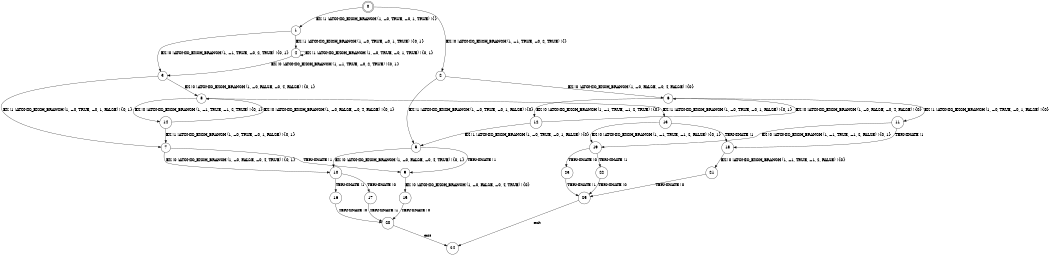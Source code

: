 digraph BCG {
size = "7, 10.5";
center = TRUE;
node [shape = circle];
0 [peripheries = 2];
0 -> 1 [label = "EX !1 !ATOMIC_EXCH_BRANCH (1, +0, TRUE, +0, 1, TRUE) !{}"];
0 -> 2 [label = "EX !0 !ATOMIC_EXCH_BRANCH (1, +1, TRUE, +0, 2, TRUE) !{}"];
1 -> 3 [label = "EX !0 !ATOMIC_EXCH_BRANCH (1, +1, TRUE, +0, 2, TRUE) !{0, 1}"];
1 -> 4 [label = "EX !1 !ATOMIC_EXCH_BRANCH (1, +0, TRUE, +0, 1, TRUE) !{0, 1}"];
2 -> 5 [label = "EX !1 !ATOMIC_EXCH_BRANCH (1, +0, TRUE, +0, 1, FALSE) !{0}"];
2 -> 6 [label = "EX !0 !ATOMIC_EXCH_BRANCH (1, +0, FALSE, +0, 4, FALSE) !{0}"];
3 -> 7 [label = "EX !1 !ATOMIC_EXCH_BRANCH (1, +0, TRUE, +0, 1, FALSE) !{0, 1}"];
3 -> 8 [label = "EX !0 !ATOMIC_EXCH_BRANCH (1, +0, FALSE, +0, 4, FALSE) !{0, 1}"];
4 -> 3 [label = "EX !0 !ATOMIC_EXCH_BRANCH (1, +1, TRUE, +0, 2, TRUE) !{0, 1}"];
4 -> 4 [label = "EX !1 !ATOMIC_EXCH_BRANCH (1, +0, TRUE, +0, 1, TRUE) !{0, 1}"];
5 -> 9 [label = "TERMINATE !1"];
5 -> 10 [label = "EX !0 !ATOMIC_EXCH_BRANCH (1, +0, FALSE, +0, 4, TRUE) !{0, 1}"];
6 -> 11 [label = "EX !1 !ATOMIC_EXCH_BRANCH (1, +0, TRUE, +0, 1, FALSE) !{0}"];
6 -> 12 [label = "EX !0 !ATOMIC_EXCH_BRANCH (1, +1, TRUE, +1, 2, TRUE) !{0}"];
7 -> 9 [label = "TERMINATE !1"];
7 -> 10 [label = "EX !0 !ATOMIC_EXCH_BRANCH (1, +0, FALSE, +0, 4, TRUE) !{0, 1}"];
8 -> 13 [label = "EX !1 !ATOMIC_EXCH_BRANCH (1, +0, TRUE, +0, 1, FALSE) !{0, 1}"];
8 -> 14 [label = "EX !0 !ATOMIC_EXCH_BRANCH (1, +1, TRUE, +1, 2, TRUE) !{0, 1}"];
9 -> 15 [label = "EX !0 !ATOMIC_EXCH_BRANCH (1, +0, FALSE, +0, 4, TRUE) !{0}"];
10 -> 16 [label = "TERMINATE !1"];
10 -> 17 [label = "TERMINATE !0"];
11 -> 18 [label = "TERMINATE !1"];
11 -> 19 [label = "EX !0 !ATOMIC_EXCH_BRANCH (1, +1, TRUE, +1, 2, FALSE) !{0, 1}"];
12 -> 5 [label = "EX !1 !ATOMIC_EXCH_BRANCH (1, +0, TRUE, +0, 1, FALSE) !{0}"];
12 -> 6 [label = "EX !0 !ATOMIC_EXCH_BRANCH (1, +0, FALSE, +0, 4, FALSE) !{0}"];
13 -> 18 [label = "TERMINATE !1"];
13 -> 19 [label = "EX !0 !ATOMIC_EXCH_BRANCH (1, +1, TRUE, +1, 2, FALSE) !{0, 1}"];
14 -> 7 [label = "EX !1 !ATOMIC_EXCH_BRANCH (1, +0, TRUE, +0, 1, FALSE) !{0, 1}"];
14 -> 8 [label = "EX !0 !ATOMIC_EXCH_BRANCH (1, +0, FALSE, +0, 4, FALSE) !{0, 1}"];
15 -> 20 [label = "TERMINATE !0"];
16 -> 20 [label = "TERMINATE !0"];
17 -> 20 [label = "TERMINATE !1"];
18 -> 21 [label = "EX !0 !ATOMIC_EXCH_BRANCH (1, +1, TRUE, +1, 2, FALSE) !{0}"];
19 -> 22 [label = "TERMINATE !1"];
19 -> 23 [label = "TERMINATE !0"];
20 -> 24 [label = "exit"];
21 -> 25 [label = "TERMINATE !0"];
22 -> 25 [label = "TERMINATE !0"];
23 -> 25 [label = "TERMINATE !1"];
25 -> 24 [label = "exit"];
}
